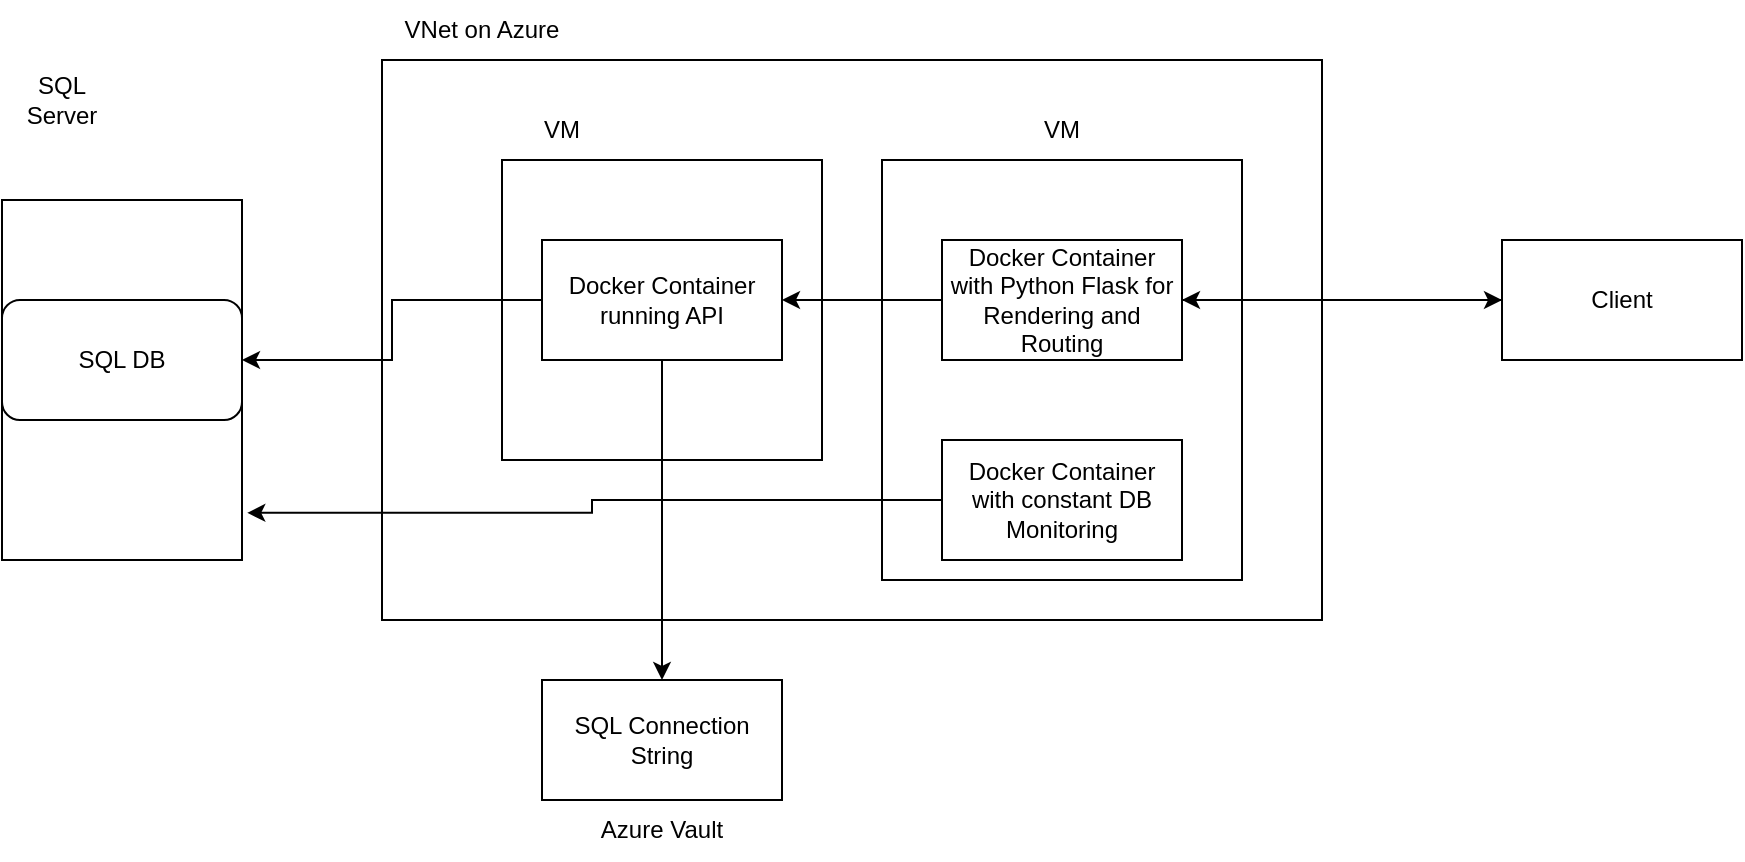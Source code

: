 <mxfile version="24.7.4">
  <diagram name="Page-1" id="ZuWPk5kSw3Y4CAWbnHWu">
    <mxGraphModel dx="1644" dy="452" grid="1" gridSize="10" guides="1" tooltips="1" connect="1" arrows="1" fold="1" page="1" pageScale="1" pageWidth="850" pageHeight="1100" background="#ffffff" math="0" shadow="0">
      <root>
        <mxCell id="0" />
        <mxCell id="1" parent="0" />
        <mxCell id="lxx-9I41KdP2fdT1MPh1-1" value="" style="rounded=0;whiteSpace=wrap;html=1;" parent="1" vertex="1">
          <mxGeometry x="130" y="80" width="470" height="280" as="geometry" />
        </mxCell>
        <mxCell id="lxx-9I41KdP2fdT1MPh1-2" value="VNet on Azure" style="text;html=1;align=center;verticalAlign=middle;whiteSpace=wrap;rounded=0;" parent="1" vertex="1">
          <mxGeometry x="130" y="50" width="100" height="30" as="geometry" />
        </mxCell>
        <mxCell id="lxx-9I41KdP2fdT1MPh1-4" value="" style="rounded=0;whiteSpace=wrap;html=1;" parent="1" vertex="1">
          <mxGeometry x="190" y="130" width="160" height="150" as="geometry" />
        </mxCell>
        <mxCell id="lxx-9I41KdP2fdT1MPh1-5" value="VM" style="text;html=1;align=center;verticalAlign=middle;whiteSpace=wrap;rounded=0;" parent="1" vertex="1">
          <mxGeometry x="190" y="100" width="60" height="30" as="geometry" />
        </mxCell>
        <mxCell id="lxx-9I41KdP2fdT1MPh1-11" style="edgeStyle=orthogonalEdgeStyle;rounded=0;orthogonalLoop=1;jettySize=auto;html=1;" parent="1" source="lxx-9I41KdP2fdT1MPh1-6" target="lxx-9I41KdP2fdT1MPh1-9" edge="1">
          <mxGeometry relative="1" as="geometry" />
        </mxCell>
        <mxCell id="lxx-9I41KdP2fdT1MPh1-6" value="Docker Container running API" style="rounded=0;whiteSpace=wrap;html=1;" parent="1" vertex="1">
          <mxGeometry x="210" y="170" width="120" height="60" as="geometry" />
        </mxCell>
        <mxCell id="lxx-9I41KdP2fdT1MPh1-7" value="" style="rounded=0;whiteSpace=wrap;html=1;" parent="1" vertex="1">
          <mxGeometry x="-60" y="150" width="120" height="180" as="geometry" />
        </mxCell>
        <mxCell id="lxx-9I41KdP2fdT1MPh1-8" value="SQL Server" style="text;html=1;align=center;verticalAlign=middle;whiteSpace=wrap;rounded=0;" parent="1" vertex="1">
          <mxGeometry x="-60" y="85" width="60" height="30" as="geometry" />
        </mxCell>
        <mxCell id="lxx-9I41KdP2fdT1MPh1-9" value="SQL DB" style="rounded=1;whiteSpace=wrap;html=1;" parent="1" vertex="1">
          <mxGeometry x="-60" y="200" width="120" height="60" as="geometry" />
        </mxCell>
        <mxCell id="lxx-9I41KdP2fdT1MPh1-13" value="" style="rounded=0;whiteSpace=wrap;html=1;" parent="1" vertex="1">
          <mxGeometry x="380" y="130" width="180" height="210" as="geometry" />
        </mxCell>
        <mxCell id="lxx-9I41KdP2fdT1MPh1-14" value="VM" style="text;html=1;align=center;verticalAlign=middle;whiteSpace=wrap;rounded=0;" parent="1" vertex="1">
          <mxGeometry x="440" y="100" width="60" height="30" as="geometry" />
        </mxCell>
        <mxCell id="lxx-9I41KdP2fdT1MPh1-17" style="edgeStyle=orthogonalEdgeStyle;rounded=0;orthogonalLoop=1;jettySize=auto;html=1;entryX=1;entryY=0.5;entryDx=0;entryDy=0;" parent="1" source="lxx-9I41KdP2fdT1MPh1-16" target="lxx-9I41KdP2fdT1MPh1-6" edge="1">
          <mxGeometry relative="1" as="geometry" />
        </mxCell>
        <mxCell id="lxx-9I41KdP2fdT1MPh1-20" style="edgeStyle=orthogonalEdgeStyle;rounded=0;orthogonalLoop=1;jettySize=auto;html=1;entryX=0;entryY=0.5;entryDx=0;entryDy=0;" parent="1" source="lxx-9I41KdP2fdT1MPh1-16" target="lxx-9I41KdP2fdT1MPh1-18" edge="1">
          <mxGeometry relative="1" as="geometry" />
        </mxCell>
        <mxCell id="lxx-9I41KdP2fdT1MPh1-16" value="Docker Container with Python Flask for Rendering and Routing" style="rounded=0;whiteSpace=wrap;html=1;" parent="1" vertex="1">
          <mxGeometry x="410" y="170" width="120" height="60" as="geometry" />
        </mxCell>
        <mxCell id="lxx-9I41KdP2fdT1MPh1-19" style="edgeStyle=orthogonalEdgeStyle;rounded=0;orthogonalLoop=1;jettySize=auto;html=1;" parent="1" source="lxx-9I41KdP2fdT1MPh1-18" target="lxx-9I41KdP2fdT1MPh1-16" edge="1">
          <mxGeometry relative="1" as="geometry" />
        </mxCell>
        <mxCell id="lxx-9I41KdP2fdT1MPh1-18" value="Client" style="rounded=0;whiteSpace=wrap;html=1;" parent="1" vertex="1">
          <mxGeometry x="690" y="170" width="120" height="60" as="geometry" />
        </mxCell>
        <mxCell id="lxx-9I41KdP2fdT1MPh1-21" value="SQL Connection String" style="rounded=0;whiteSpace=wrap;html=1;" parent="1" vertex="1">
          <mxGeometry x="210" y="390" width="120" height="60" as="geometry" />
        </mxCell>
        <mxCell id="lxx-9I41KdP2fdT1MPh1-22" value="Azure Vault" style="text;html=1;align=center;verticalAlign=middle;whiteSpace=wrap;rounded=0;" parent="1" vertex="1">
          <mxGeometry x="230" y="450" width="80" height="30" as="geometry" />
        </mxCell>
        <mxCell id="lxx-9I41KdP2fdT1MPh1-24" value="" style="endArrow=classic;html=1;rounded=0;exitX=0.5;exitY=1;exitDx=0;exitDy=0;entryX=0.5;entryY=0;entryDx=0;entryDy=0;" parent="1" source="lxx-9I41KdP2fdT1MPh1-6" target="lxx-9I41KdP2fdT1MPh1-21" edge="1">
          <mxGeometry width="50" height="50" relative="1" as="geometry">
            <mxPoint x="390" y="340" as="sourcePoint" />
            <mxPoint x="440" y="290" as="targetPoint" />
          </mxGeometry>
        </mxCell>
        <mxCell id="lxx-9I41KdP2fdT1MPh1-25" value="Docker Container with constant DB Monitoring" style="rounded=0;whiteSpace=wrap;html=1;" parent="1" vertex="1">
          <mxGeometry x="410" y="270" width="120" height="60" as="geometry" />
        </mxCell>
        <mxCell id="lxx-9I41KdP2fdT1MPh1-26" style="edgeStyle=orthogonalEdgeStyle;rounded=0;orthogonalLoop=1;jettySize=auto;html=1;entryX=1.022;entryY=0.869;entryDx=0;entryDy=0;entryPerimeter=0;" parent="1" source="lxx-9I41KdP2fdT1MPh1-25" target="lxx-9I41KdP2fdT1MPh1-7" edge="1">
          <mxGeometry relative="1" as="geometry" />
        </mxCell>
      </root>
    </mxGraphModel>
  </diagram>
</mxfile>
